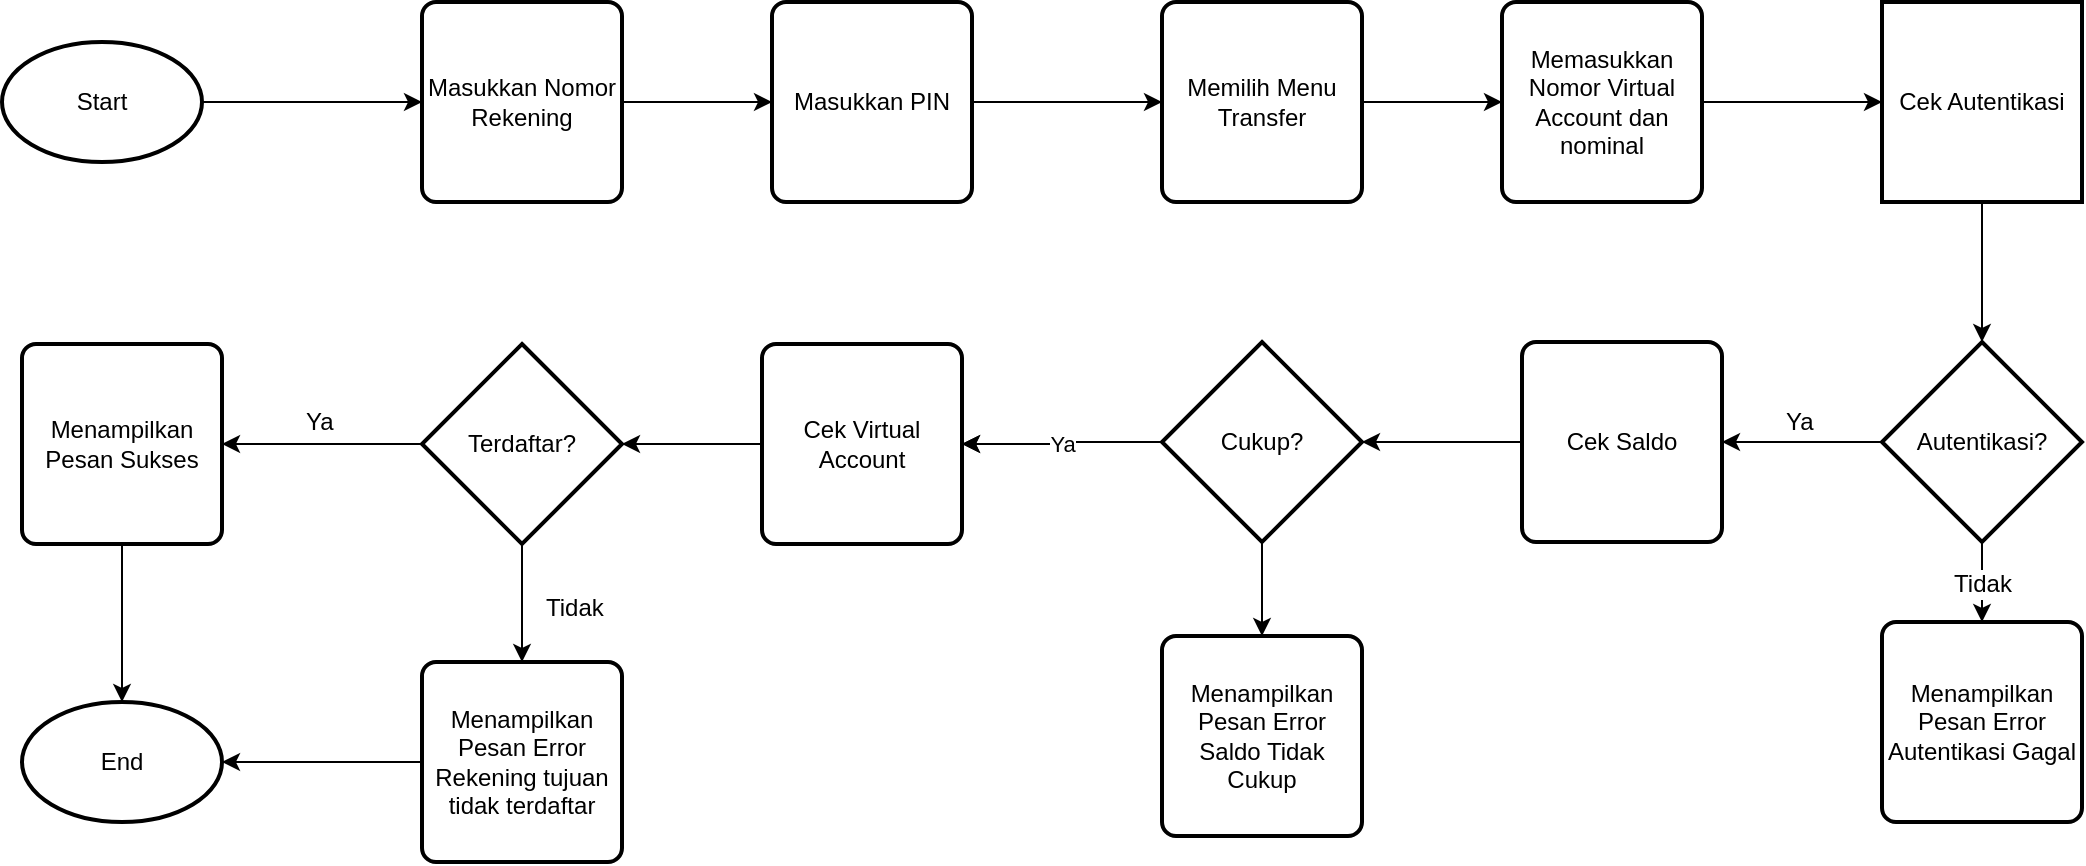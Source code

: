 <mxfile version="11.2.8" type="device" pages="1"><diagram name="Page-1" id="8ce9d11a-91a2-4d17-14d8-a56ed91bf033"><mxGraphModel dx="2511" dy="767" grid="1" gridSize="10" guides="1" tooltips="1" connect="1" arrows="1" fold="1" page="1" pageScale="1" pageWidth="1100" pageHeight="850" background="#ffffff" math="0" shadow="0"><root><mxCell id="0"/><mxCell id="1" parent="0"/><mxCell id="39A4AxSWUXQRfEwCBb4n-7" value="" style="edgeStyle=orthogonalEdgeStyle;rounded=0;orthogonalLoop=1;jettySize=auto;html=1;" edge="1" parent="1" source="39A4AxSWUXQRfEwCBb4n-2" target="39A4AxSWUXQRfEwCBb4n-6"><mxGeometry relative="1" as="geometry"/></mxCell><mxCell id="39A4AxSWUXQRfEwCBb4n-2" value="Start" style="strokeWidth=2;html=1;shape=mxgraph.flowchart.start_1;whiteSpace=wrap;" vertex="1" parent="1"><mxGeometry x="-330" y="450" width="100" height="60" as="geometry"/></mxCell><mxCell id="39A4AxSWUXQRfEwCBb4n-9" value="" style="edgeStyle=orthogonalEdgeStyle;rounded=0;orthogonalLoop=1;jettySize=auto;html=1;" edge="1" parent="1" source="39A4AxSWUXQRfEwCBb4n-6" target="39A4AxSWUXQRfEwCBb4n-8"><mxGeometry relative="1" as="geometry"/></mxCell><mxCell id="39A4AxSWUXQRfEwCBb4n-6" value="Masukkan Nomor Rekening" style="rounded=1;whiteSpace=wrap;html=1;absoluteArcSize=1;arcSize=14;strokeWidth=2;" vertex="1" parent="1"><mxGeometry x="-120" y="430" width="100" height="100" as="geometry"/></mxCell><mxCell id="39A4AxSWUXQRfEwCBb4n-12" value="" style="edgeStyle=orthogonalEdgeStyle;rounded=0;orthogonalLoop=1;jettySize=auto;html=1;" edge="1" parent="1" source="39A4AxSWUXQRfEwCBb4n-8" target="39A4AxSWUXQRfEwCBb4n-11"><mxGeometry relative="1" as="geometry"/></mxCell><mxCell id="39A4AxSWUXQRfEwCBb4n-8" value="Masukkan PIN" style="rounded=1;whiteSpace=wrap;html=1;absoluteArcSize=1;arcSize=14;strokeWidth=2;" vertex="1" parent="1"><mxGeometry x="55" y="430" width="100" height="100" as="geometry"/></mxCell><mxCell id="39A4AxSWUXQRfEwCBb4n-14" value="" style="edgeStyle=orthogonalEdgeStyle;rounded=0;orthogonalLoop=1;jettySize=auto;html=1;" edge="1" parent="1" source="39A4AxSWUXQRfEwCBb4n-11" target="39A4AxSWUXQRfEwCBb4n-13"><mxGeometry relative="1" as="geometry"/></mxCell><mxCell id="39A4AxSWUXQRfEwCBb4n-11" value="Memilih Menu Transfer" style="rounded=1;whiteSpace=wrap;html=1;absoluteArcSize=1;arcSize=14;strokeWidth=2;" vertex="1" parent="1"><mxGeometry x="250" y="430" width="100" height="100" as="geometry"/></mxCell><mxCell id="39A4AxSWUXQRfEwCBb4n-70" style="edgeStyle=orthogonalEdgeStyle;rounded=0;orthogonalLoop=1;jettySize=auto;html=1;entryX=0;entryY=0.5;entryDx=0;entryDy=0;" edge="1" parent="1" source="39A4AxSWUXQRfEwCBb4n-13" target="39A4AxSWUXQRfEwCBb4n-31"><mxGeometry relative="1" as="geometry"/></mxCell><mxCell id="39A4AxSWUXQRfEwCBb4n-13" value="Memasukkan Nomor Virtual Account dan nominal" style="rounded=1;whiteSpace=wrap;html=1;absoluteArcSize=1;arcSize=14;strokeWidth=2;" vertex="1" parent="1"><mxGeometry x="420" y="430" width="100" height="100" as="geometry"/></mxCell><mxCell id="39A4AxSWUXQRfEwCBb4n-73" style="edgeStyle=orthogonalEdgeStyle;rounded=0;orthogonalLoop=1;jettySize=auto;html=1;" edge="1" parent="1" source="39A4AxSWUXQRfEwCBb4n-31" target="39A4AxSWUXQRfEwCBb4n-19"><mxGeometry relative="1" as="geometry"/></mxCell><mxCell id="39A4AxSWUXQRfEwCBb4n-31" value="Cek Autentikasi" style="rounded=1;whiteSpace=wrap;html=1;absoluteArcSize=1;arcSize=0;strokeWidth=2;" vertex="1" parent="1"><mxGeometry x="610" y="430" width="100" height="100" as="geometry"/></mxCell><mxCell id="39A4AxSWUXQRfEwCBb4n-58" style="edgeStyle=orthogonalEdgeStyle;rounded=0;orthogonalLoop=1;jettySize=auto;html=1;" edge="1" parent="1" source="39A4AxSWUXQRfEwCBb4n-19" target="39A4AxSWUXQRfEwCBb4n-26"><mxGeometry relative="1" as="geometry"/></mxCell><mxCell id="39A4AxSWUXQRfEwCBb4n-59" value="Tidak" style="text;html=1;resizable=0;points=[];align=center;verticalAlign=middle;labelBackgroundColor=#ffffff;" vertex="1" connectable="0" parent="39A4AxSWUXQRfEwCBb4n-58"><mxGeometry x="0.029" relative="1" as="geometry"><mxPoint as="offset"/></mxGeometry></mxCell><mxCell id="39A4AxSWUXQRfEwCBb4n-74" style="edgeStyle=orthogonalEdgeStyle;rounded=0;orthogonalLoop=1;jettySize=auto;html=1;entryX=1;entryY=0.5;entryDx=0;entryDy=0;" edge="1" parent="1" source="39A4AxSWUXQRfEwCBb4n-19" target="39A4AxSWUXQRfEwCBb4n-23"><mxGeometry relative="1" as="geometry"/></mxCell><mxCell id="39A4AxSWUXQRfEwCBb4n-19" value="Autentikasi?" style="strokeWidth=2;html=1;shape=mxgraph.flowchart.decision;whiteSpace=wrap;" vertex="1" parent="1"><mxGeometry x="610" y="600" width="100" height="100" as="geometry"/></mxCell><mxCell id="39A4AxSWUXQRfEwCBb4n-35" style="edgeStyle=orthogonalEdgeStyle;rounded=0;orthogonalLoop=1;jettySize=auto;html=1;" edge="1" parent="1" source="39A4AxSWUXQRfEwCBb4n-23" target="39A4AxSWUXQRfEwCBb4n-34"><mxGeometry relative="1" as="geometry"/></mxCell><mxCell id="39A4AxSWUXQRfEwCBb4n-23" value="Cek Saldo" style="rounded=1;whiteSpace=wrap;html=1;absoluteArcSize=1;arcSize=14;strokeWidth=2;" vertex="1" parent="1"><mxGeometry x="430" y="600" width="100" height="100" as="geometry"/></mxCell><mxCell id="39A4AxSWUXQRfEwCBb4n-26" value="Menampilkan Pesan Error Autentikasi Gagal" style="rounded=1;whiteSpace=wrap;html=1;absoluteArcSize=1;arcSize=14;strokeWidth=2;" vertex="1" parent="1"><mxGeometry x="610" y="740" width="100" height="100" as="geometry"/></mxCell><mxCell id="39A4AxSWUXQRfEwCBb4n-38" style="edgeStyle=orthogonalEdgeStyle;rounded=0;orthogonalLoop=1;jettySize=auto;html=1;" edge="1" parent="1" source="39A4AxSWUXQRfEwCBb4n-34" target="39A4AxSWUXQRfEwCBb4n-37"><mxGeometry relative="1" as="geometry"/></mxCell><mxCell id="39A4AxSWUXQRfEwCBb4n-43" value="Ya" style="edgeStyle=orthogonalEdgeStyle;rounded=0;orthogonalLoop=1;jettySize=auto;html=1;" edge="1" parent="1" source="39A4AxSWUXQRfEwCBb4n-34" target="39A4AxSWUXQRfEwCBb4n-37"><mxGeometry relative="1" as="geometry"/></mxCell><mxCell id="39A4AxSWUXQRfEwCBb4n-76" style="edgeStyle=orthogonalEdgeStyle;rounded=0;orthogonalLoop=1;jettySize=auto;html=1;" edge="1" parent="1" source="39A4AxSWUXQRfEwCBb4n-34" target="39A4AxSWUXQRfEwCBb4n-40"><mxGeometry relative="1" as="geometry"/></mxCell><mxCell id="39A4AxSWUXQRfEwCBb4n-34" value="Cukup?" style="strokeWidth=2;html=1;shape=mxgraph.flowchart.decision;whiteSpace=wrap;" vertex="1" parent="1"><mxGeometry x="250" y="600" width="100" height="100" as="geometry"/></mxCell><mxCell id="39A4AxSWUXQRfEwCBb4n-36" value="End" style="strokeWidth=2;html=1;shape=mxgraph.flowchart.start_1;whiteSpace=wrap;" vertex="1" parent="1"><mxGeometry x="-320" y="780" width="100" height="60" as="geometry"/></mxCell><mxCell id="39A4AxSWUXQRfEwCBb4n-61" style="edgeStyle=orthogonalEdgeStyle;rounded=0;orthogonalLoop=1;jettySize=auto;html=1;entryX=1;entryY=0.5;entryDx=0;entryDy=0;entryPerimeter=0;" edge="1" parent="1" source="39A4AxSWUXQRfEwCBb4n-37" target="39A4AxSWUXQRfEwCBb4n-60"><mxGeometry relative="1" as="geometry"/></mxCell><mxCell id="39A4AxSWUXQRfEwCBb4n-37" value="Cek Virtual Account" style="rounded=1;whiteSpace=wrap;html=1;absoluteArcSize=1;arcSize=14;strokeWidth=2;" vertex="1" parent="1"><mxGeometry x="50" y="601" width="100" height="100" as="geometry"/></mxCell><mxCell id="39A4AxSWUXQRfEwCBb4n-40" value="Menampilkan Pesan Error Saldo Tidak Cukup" style="rounded=1;whiteSpace=wrap;html=1;absoluteArcSize=1;arcSize=14;strokeWidth=2;" vertex="1" parent="1"><mxGeometry x="250" y="747" width="100" height="100" as="geometry"/></mxCell><mxCell id="39A4AxSWUXQRfEwCBb4n-63" style="edgeStyle=orthogonalEdgeStyle;rounded=0;orthogonalLoop=1;jettySize=auto;html=1;" edge="1" parent="1" source="39A4AxSWUXQRfEwCBb4n-60" target="39A4AxSWUXQRfEwCBb4n-62"><mxGeometry relative="1" as="geometry"/></mxCell><mxCell id="39A4AxSWUXQRfEwCBb4n-67" style="edgeStyle=orthogonalEdgeStyle;rounded=0;orthogonalLoop=1;jettySize=auto;html=1;entryX=1;entryY=0.5;entryDx=0;entryDy=0;" edge="1" parent="1" source="39A4AxSWUXQRfEwCBb4n-60" target="39A4AxSWUXQRfEwCBb4n-65"><mxGeometry relative="1" as="geometry"/></mxCell><mxCell id="39A4AxSWUXQRfEwCBb4n-60" value="Terdaftar?" style="strokeWidth=2;html=1;shape=mxgraph.flowchart.decision;whiteSpace=wrap;" vertex="1" parent="1"><mxGeometry x="-120" y="601" width="100" height="100" as="geometry"/></mxCell><mxCell id="39A4AxSWUXQRfEwCBb4n-69" style="edgeStyle=orthogonalEdgeStyle;rounded=0;orthogonalLoop=1;jettySize=auto;html=1;" edge="1" parent="1" source="39A4AxSWUXQRfEwCBb4n-62" target="39A4AxSWUXQRfEwCBb4n-36"><mxGeometry relative="1" as="geometry"/></mxCell><mxCell id="39A4AxSWUXQRfEwCBb4n-62" value="Menampilkan Pesan Error Rekening tujuan tidak terdaftar" style="rounded=1;whiteSpace=wrap;html=1;absoluteArcSize=1;arcSize=14;strokeWidth=2;" vertex="1" parent="1"><mxGeometry x="-120" y="760" width="100" height="100" as="geometry"/></mxCell><mxCell id="39A4AxSWUXQRfEwCBb4n-64" value="Tidak&lt;br&gt;" style="text;html=1;resizable=0;points=[];autosize=1;align=left;verticalAlign=top;spacingTop=-4;" vertex="1" parent="1"><mxGeometry x="-60" y="722.5" width="40" height="10" as="geometry"/></mxCell><mxCell id="39A4AxSWUXQRfEwCBb4n-66" style="edgeStyle=orthogonalEdgeStyle;rounded=0;orthogonalLoop=1;jettySize=auto;html=1;" edge="1" parent="1" source="39A4AxSWUXQRfEwCBb4n-65" target="39A4AxSWUXQRfEwCBb4n-36"><mxGeometry relative="1" as="geometry"/></mxCell><mxCell id="39A4AxSWUXQRfEwCBb4n-65" value="Menampilkan Pesan Sukses" style="rounded=1;whiteSpace=wrap;html=1;absoluteArcSize=1;arcSize=14;strokeWidth=2;" vertex="1" parent="1"><mxGeometry x="-320" y="601" width="100" height="100" as="geometry"/></mxCell><mxCell id="39A4AxSWUXQRfEwCBb4n-68" value="Ya" style="text;html=1;resizable=0;points=[];autosize=1;align=left;verticalAlign=top;spacingTop=-4;" vertex="1" parent="1"><mxGeometry x="-180" y="630" width="30" height="10" as="geometry"/></mxCell><mxCell id="39A4AxSWUXQRfEwCBb4n-75" value="Ya" style="text;html=1;resizable=0;points=[];autosize=1;align=left;verticalAlign=top;spacingTop=-4;" vertex="1" parent="1"><mxGeometry x="560" y="630" width="30" height="10" as="geometry"/></mxCell></root></mxGraphModel></diagram></mxfile>